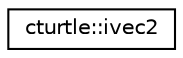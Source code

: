 digraph "Graphical Class Hierarchy"
{
  edge [fontname="Helvetica",fontsize="10",labelfontname="Helvetica",labelfontsize="10"];
  node [fontname="Helvetica",fontsize="10",shape=record];
  rankdir="LR";
  Node0 [label="cturtle::ivec2",height=0.2,width=0.4,color="black", fillcolor="white", style="filled",URL="$structcturtle_1_1ivec2.html",tooltip="Represents a coordinate pair (e.g, x & y) This class is represented as a low-precision point..."];
}
